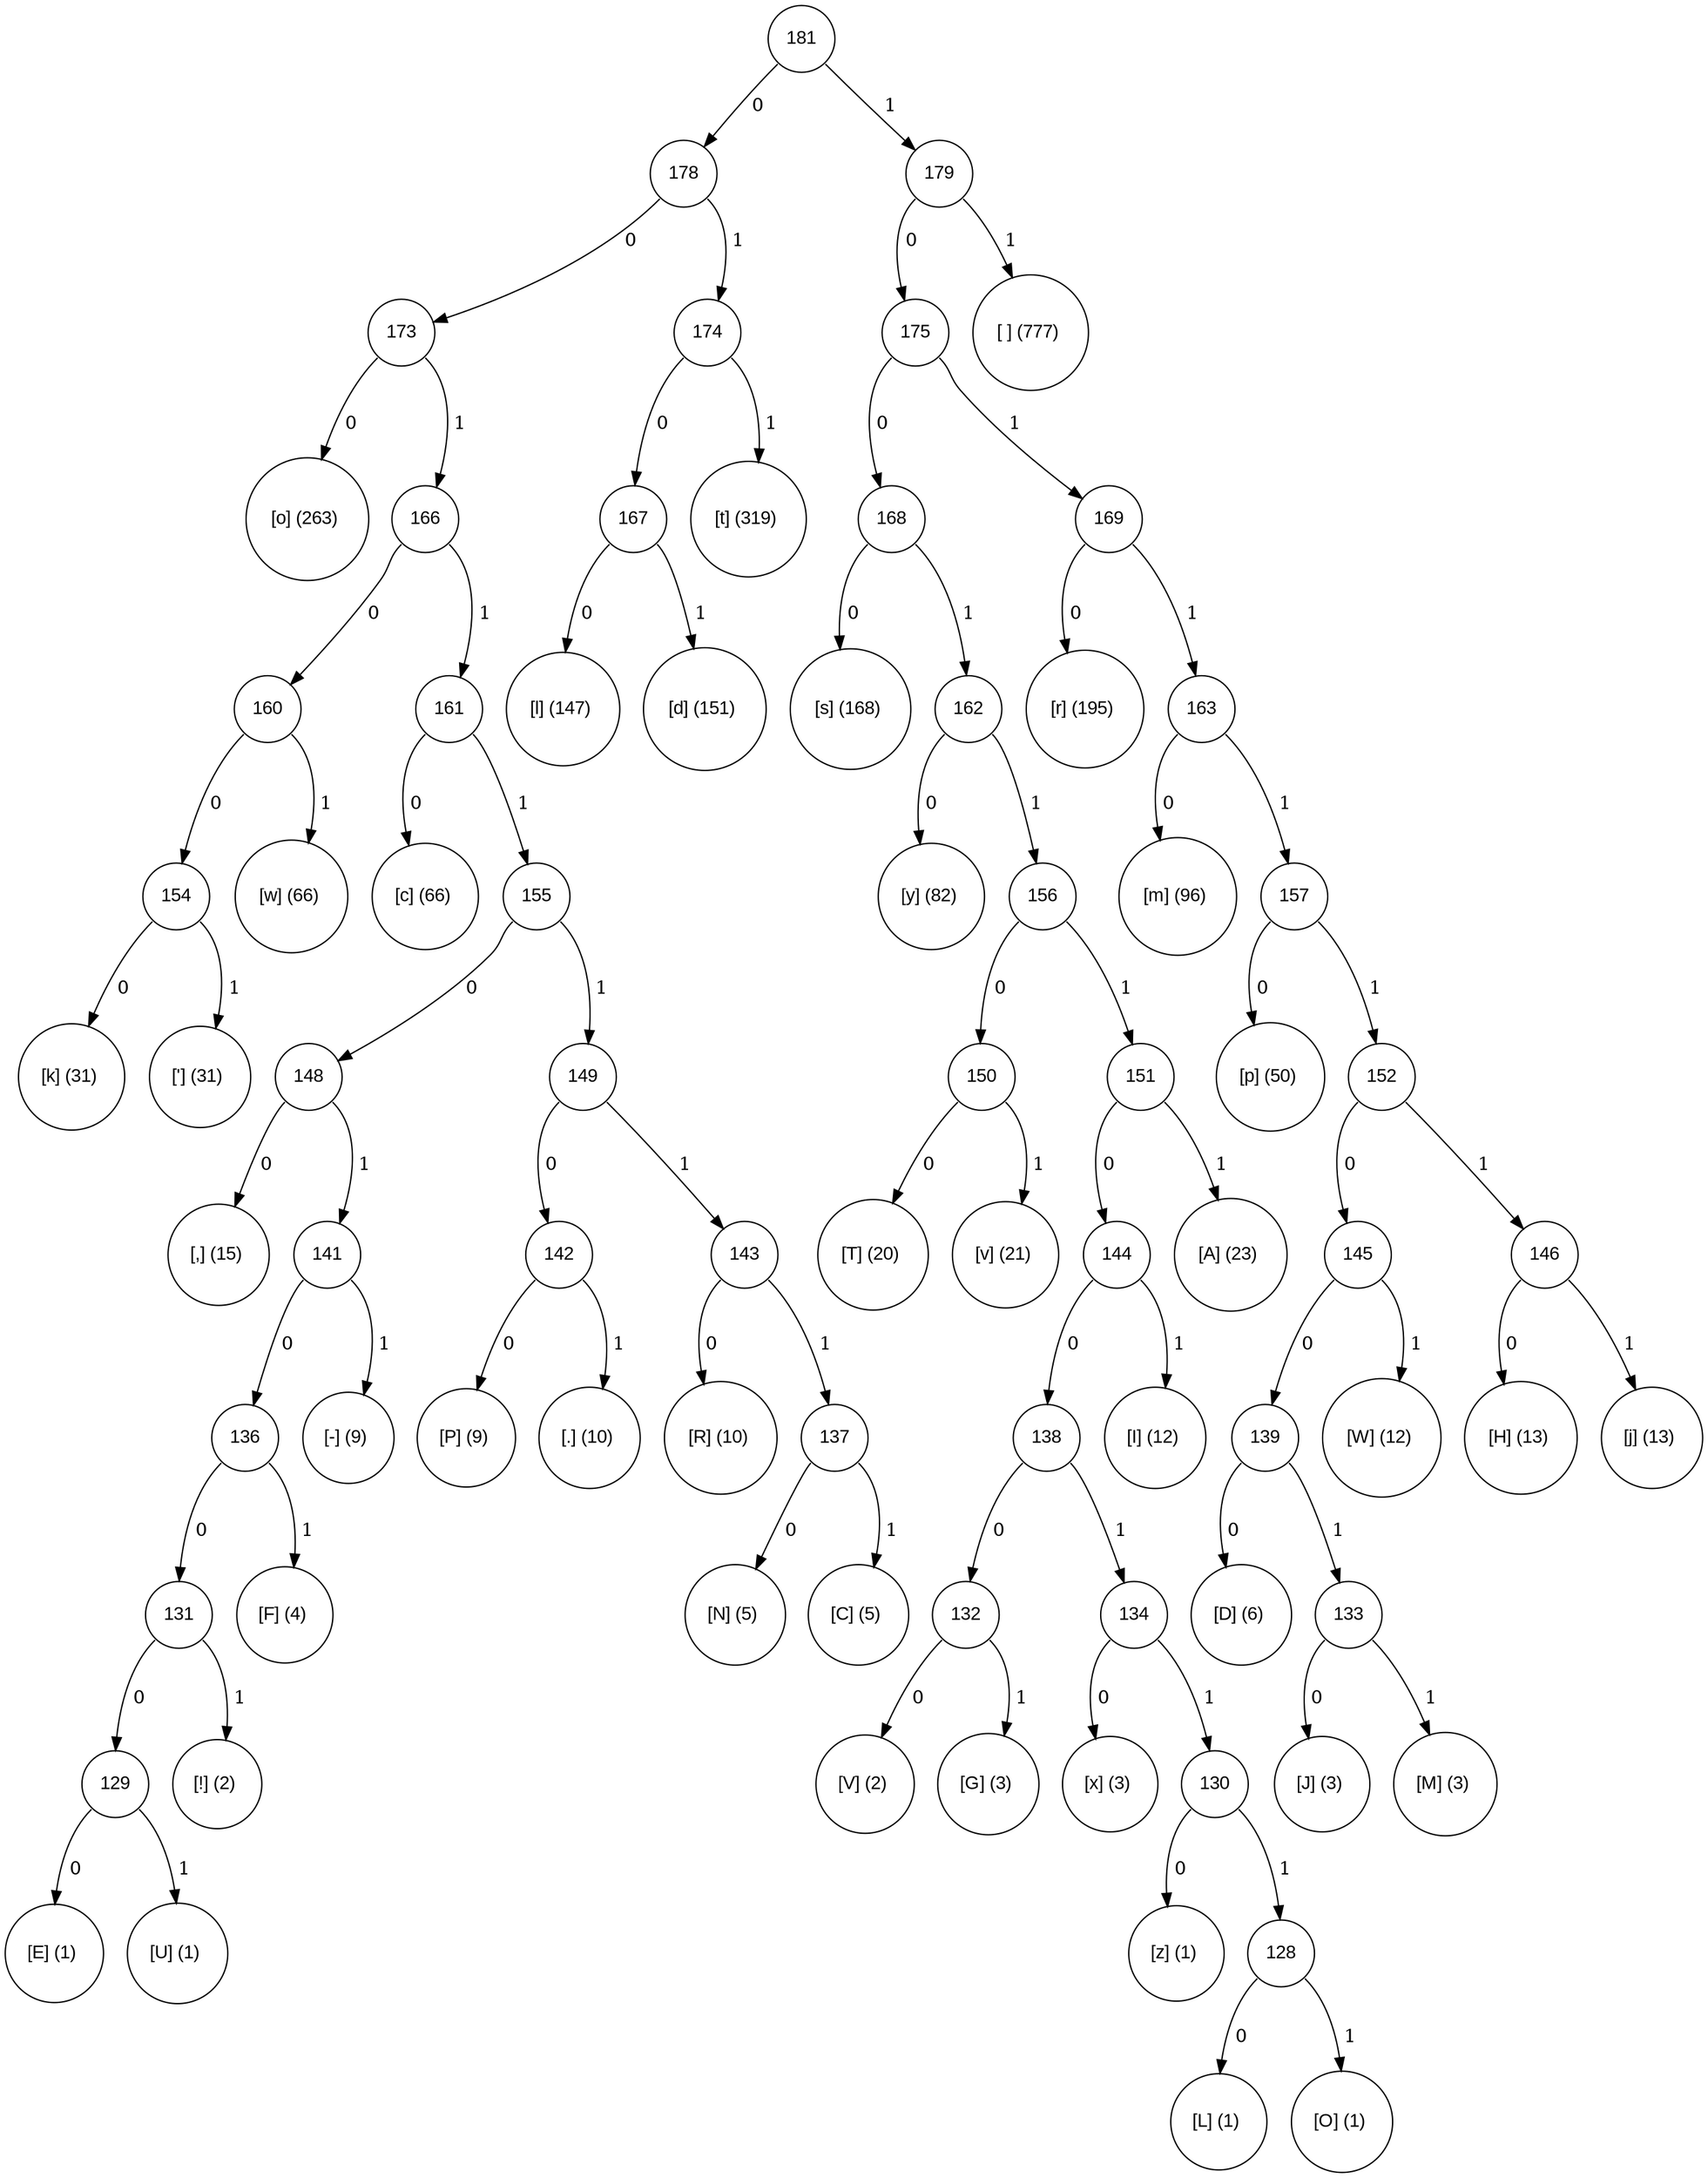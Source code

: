 digraph tree {
	node [fontname="Arial", shape="circle", width=0.5]; 

181:sw -> 178 [label = " 0"]; 
178 [label = "178"]; 
178:sw -> 173 [label = " 0"]; 
173 [label = "173"]; 
173:sw -> 111 [label = " 0"]; 
111 [label = "[o] (263) "]; 
173:se -> 166 [label = " 1"]; 
166 [label = "166"]; 
166:sw -> 160 [label = " 0"]; 
160 [label = "160"]; 
160:se -> 119 [label = " 1"]; 
119 [label = "[w] (66) "]; 
160:sw -> 154 [label = " 0"]; 
154 [label = "154"]; 
154:se -> 39 [label = " 1"]; 
39 [label = "['] (31) "]; 
154:sw -> 107 [label = " 0"]; 
107 [label = "[k] (31) "]; 
166:se -> 161 [label = " 1"]; 
161 [label = "161"]; 
161:sw -> 99 [label = " 0"]; 
99 [label = "[c] (66) "]; 
161:se -> 155 [label = " 1"]; 
155 [label = "155"]; 
155:sw -> 148 [label = " 0"]; 
148 [label = "148"]; 
148:sw -> 44 [label = " 0"]; 
44 [label = "[,] (15) "]; 
148:se -> 141 [label = " 1"]; 
141 [label = "141"]; 
141:se -> 45 [label = " 1"]; 
45 [label = "[-] (9) "]; 
141:sw -> 136 [label = " 0"]; 
136 [label = "136"]; 
136:se -> 70 [label = " 1"]; 
70 [label = "[F] (4) "]; 
136:sw -> 131 [label = " 0"]; 
131 [label = "131"]; 
131:se -> 33 [label = " 1"]; 
33 [label = "[!] (2) "]; 
131:sw -> 129 [label = " 0"]; 
129 [label = "129"]; 
129:sw -> 69 [label = " 0"]; 
69 [label = "[E] (1) "]; 
129:se -> 85 [label = " 1"]; 
85 [label = "[U] (1) "]; 
155:se -> 149 [label = " 1"]; 
149 [label = "149"]; 
149:sw -> 142 [label = " 0"]; 
142 [label = "142"]; 
142:se -> 46 [label = " 1"]; 
46 [label = "[.] (10) "]; 
142:sw -> 80 [label = " 0"]; 
80 [label = "[P] (9) "]; 
149:se -> 143 [label = " 1"]; 
143 [label = "143"]; 
143:sw -> 82 [label = " 0"]; 
82 [label = "[R] (10) "]; 
143:se -> 137 [label = " 1"]; 
137 [label = "137"]; 
137:se -> 67 [label = " 1"]; 
67 [label = "[C] (5) "]; 
137:sw -> 78 [label = " 0"]; 
78 [label = "[N] (5) "]; 
178:se -> 174 [label = " 1"]; 
174 [label = "174"]; 
174:se -> 116 [label = " 1"]; 
116 [label = "[t] (319) "]; 
174:sw -> 167 [label = " 0"]; 
167 [label = "167"]; 
167:se -> 100 [label = " 1"]; 
100 [label = "[d] (151) "]; 
167:sw -> 108 [label = " 0"]; 
108 [label = "[l] (147) "]; 
181:se -> 179 [label = " 1"]; 
179 [label = "179"]; 
179:se -> 32 [label = " 1"]; 
32 [label = "[ ] (777) "]; 
179:sw -> 175 [label = " 0"]; 
175 [label = "175"]; 
175:sw -> 168 [label = " 0"]; 
168 [label = "168"]; 
168:sw -> 115 [label = " 0"]; 
115 [label = "[s] (168) "]; 
168:se -> 162 [label = " 1"]; 
162 [label = "162"]; 
162:sw -> 121 [label = " 0"]; 
121 [label = "[y] (82) "]; 
162:se -> 156 [label = " 1"]; 
156 [label = "156"]; 
156:sw -> 150 [label = " 0"]; 
150 [label = "150"]; 
150:sw -> 84 [label = " 0"]; 
84 [label = "[T] (20) "]; 
150:se -> 118 [label = " 1"]; 
118 [label = "[v] (21) "]; 
156:se -> 151 [label = " 1"]; 
151 [label = "151"]; 
151:se -> 65 [label = " 1"]; 
65 [label = "[A] (23) "]; 
151:sw -> 144 [label = " 0"]; 
144 [label = "144"]; 
144:se -> 73 [label = " 1"]; 
73 [label = "[I] (12) "]; 
144:sw -> 138 [label = " 0"]; 
138 [label = "138"]; 
138:sw -> 132 [label = " 0"]; 
132 [label = "132"]; 
132:se -> 71 [label = " 1"]; 
71 [label = "[G] (3) "]; 
132:sw -> 86 [label = " 0"]; 
86 [label = "[V] (2) "]; 
138:se -> 134 [label = " 1"]; 
134 [label = "134"]; 
134:sw -> 120 [label = " 0"]; 
120 [label = "[x] (3) "]; 
134:se -> 130 [label = " 1"]; 
130 [label = "130"]; 
130:sw -> 122 [label = " 0"]; 
122 [label = "[z] (1) "]; 
130:se -> 128 [label = " 1"]; 
128 [label = "128"]; 
128:sw -> 76 [label = " 0"]; 
76 [label = "[L] (1) "]; 
128:se -> 79 [label = " 1"]; 
79 [label = "[O] (1) "]; 
175:se -> 169 [label = " 1"]; 
169 [label = "169"]; 
169:sw -> 114 [label = " 0"]; 
114 [label = "[r] (195) "]; 
169:se -> 163 [label = " 1"]; 
163 [label = "163"]; 
163:sw -> 109 [label = " 0"]; 
109 [label = "[m] (96) "]; 
163:se -> 157 [label = " 1"]; 
157 [label = "157"]; 
157:sw -> 112 [label = " 0"]; 
112 [label = "[p] (50) "]; 
157:se -> 152 [label = " 1"]; 
152 [label = "152"]; 
152:sw -> 145 [label = " 0"]; 
145 [label = "145"]; 
145:se -> 87 [label = " 1"]; 
87 [label = "[W] (12) "]; 
145:sw -> 139 [label = " 0"]; 
139 [label = "139"]; 
139:sw -> 68 [label = " 0"]; 
68 [label = "[D] (6) "]; 
139:se -> 133 [label = " 1"]; 
133 [label = "133"]; 
133:sw -> 74 [label = " 0"]; 
74 [label = "[J] (3) "]; 
133:se -> 77 [label = " 1"]; 
77 [label = "[M] (3) "]; 
152:se -> 146 [label = " 1"]; 
146 [label = "146"]; 
146:sw -> 72 [label = " 0"]; 
72 [label = "[H] (13) "]; 
146:se -> 106 [label = " 1"]; 
106 [label = "[j] (13) "]; 
}
